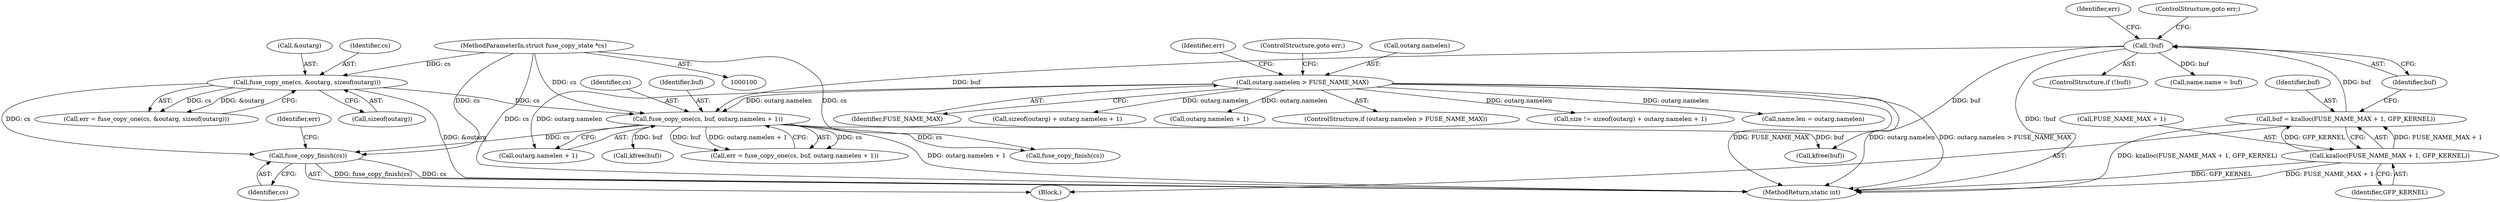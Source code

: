 digraph "0_linux_c2183d1e9b3f313dd8ba2b1b0197c8d9fb86a7ae@API" {
"1000253" [label="(Call,fuse_copy_finish(cs))"];
"1000186" [label="(Call,fuse_copy_one(cs, buf, outarg.namelen + 1))"];
"1000136" [label="(Call,fuse_copy_one(cs, &outarg, sizeof(outarg)))"];
"1000103" [label="(MethodParameterIn,struct fuse_copy_state *cs)"];
"1000121" [label="(Call,!buf)"];
"1000113" [label="(Call,buf = kzalloc(FUSE_NAME_MAX + 1, GFP_KERNEL))"];
"1000115" [label="(Call,kzalloc(FUSE_NAME_MAX + 1, GFP_KERNEL))"];
"1000150" [label="(Call,outarg.namelen > FUSE_NAME_MAX)"];
"1000116" [label="(Call,FUSE_NAME_MAX + 1)"];
"1000189" [label="(Call,outarg.namelen + 1)"];
"1000184" [label="(Call,err = fuse_copy_one(cs, buf, outarg.namelen + 1))"];
"1000125" [label="(Identifier,err)"];
"1000138" [label="(Call,&outarg)"];
"1000163" [label="(Call,sizeof(outarg) + outarg.namelen + 1)"];
"1000151" [label="(Call,outarg.namelen)"];
"1000114" [label="(Identifier,buf)"];
"1000197" [label="(Call,fuse_copy_finish(cs))"];
"1000157" [label="(Identifier,err)"];
"1000136" [label="(Call,fuse_copy_one(cs, &outarg, sizeof(outarg)))"];
"1000251" [label="(Call,kfree(buf))"];
"1000120" [label="(ControlStructure,if (!buf))"];
"1000115" [label="(Call,kzalloc(FUSE_NAME_MAX + 1, GFP_KERNEL))"];
"1000166" [label="(Call,outarg.namelen + 1)"];
"1000119" [label="(Identifier,GFP_KERNEL)"];
"1000253" [label="(Call,fuse_copy_finish(cs))"];
"1000256" [label="(Identifier,err)"];
"1000113" [label="(Call,buf = kzalloc(FUSE_NAME_MAX + 1, GFP_KERNEL))"];
"1000123" [label="(ControlStructure,goto err;)"];
"1000254" [label="(Identifier,cs)"];
"1000186" [label="(Call,fuse_copy_one(cs, buf, outarg.namelen + 1))"];
"1000137" [label="(Identifier,cs)"];
"1000187" [label="(Identifier,cs)"];
"1000257" [label="(MethodReturn,static int)"];
"1000150" [label="(Call,outarg.namelen > FUSE_NAME_MAX)"];
"1000246" [label="(Call,kfree(buf))"];
"1000149" [label="(ControlStructure,if (outarg.namelen > FUSE_NAME_MAX))"];
"1000172" [label="(Call,name.name = buf)"];
"1000161" [label="(Call,size != sizeof(outarg) + outarg.namelen + 1)"];
"1000134" [label="(Call,err = fuse_copy_one(cs, &outarg, sizeof(outarg)))"];
"1000177" [label="(Call,name.len = outarg.namelen)"];
"1000121" [label="(Call,!buf)"];
"1000155" [label="(ControlStructure,goto err;)"];
"1000122" [label="(Identifier,buf)"];
"1000103" [label="(MethodParameterIn,struct fuse_copy_state *cs)"];
"1000154" [label="(Identifier,FUSE_NAME_MAX)"];
"1000104" [label="(Block,)"];
"1000140" [label="(Call,sizeof(outarg))"];
"1000188" [label="(Identifier,buf)"];
"1000253" -> "1000104"  [label="AST: "];
"1000253" -> "1000254"  [label="CFG: "];
"1000254" -> "1000253"  [label="AST: "];
"1000256" -> "1000253"  [label="CFG: "];
"1000253" -> "1000257"  [label="DDG: fuse_copy_finish(cs)"];
"1000253" -> "1000257"  [label="DDG: cs"];
"1000186" -> "1000253"  [label="DDG: cs"];
"1000136" -> "1000253"  [label="DDG: cs"];
"1000103" -> "1000253"  [label="DDG: cs"];
"1000186" -> "1000184"  [label="AST: "];
"1000186" -> "1000189"  [label="CFG: "];
"1000187" -> "1000186"  [label="AST: "];
"1000188" -> "1000186"  [label="AST: "];
"1000189" -> "1000186"  [label="AST: "];
"1000184" -> "1000186"  [label="CFG: "];
"1000186" -> "1000257"  [label="DDG: outarg.namelen + 1"];
"1000186" -> "1000184"  [label="DDG: cs"];
"1000186" -> "1000184"  [label="DDG: buf"];
"1000186" -> "1000184"  [label="DDG: outarg.namelen + 1"];
"1000136" -> "1000186"  [label="DDG: cs"];
"1000103" -> "1000186"  [label="DDG: cs"];
"1000121" -> "1000186"  [label="DDG: buf"];
"1000150" -> "1000186"  [label="DDG: outarg.namelen"];
"1000186" -> "1000197"  [label="DDG: cs"];
"1000186" -> "1000246"  [label="DDG: buf"];
"1000186" -> "1000251"  [label="DDG: buf"];
"1000136" -> "1000134"  [label="AST: "];
"1000136" -> "1000140"  [label="CFG: "];
"1000137" -> "1000136"  [label="AST: "];
"1000138" -> "1000136"  [label="AST: "];
"1000140" -> "1000136"  [label="AST: "];
"1000134" -> "1000136"  [label="CFG: "];
"1000136" -> "1000257"  [label="DDG: &outarg"];
"1000136" -> "1000134"  [label="DDG: cs"];
"1000136" -> "1000134"  [label="DDG: &outarg"];
"1000103" -> "1000136"  [label="DDG: cs"];
"1000103" -> "1000100"  [label="AST: "];
"1000103" -> "1000257"  [label="DDG: cs"];
"1000103" -> "1000197"  [label="DDG: cs"];
"1000121" -> "1000120"  [label="AST: "];
"1000121" -> "1000122"  [label="CFG: "];
"1000122" -> "1000121"  [label="AST: "];
"1000123" -> "1000121"  [label="CFG: "];
"1000125" -> "1000121"  [label="CFG: "];
"1000121" -> "1000257"  [label="DDG: !buf"];
"1000113" -> "1000121"  [label="DDG: buf"];
"1000121" -> "1000172"  [label="DDG: buf"];
"1000121" -> "1000251"  [label="DDG: buf"];
"1000113" -> "1000104"  [label="AST: "];
"1000113" -> "1000115"  [label="CFG: "];
"1000114" -> "1000113"  [label="AST: "];
"1000115" -> "1000113"  [label="AST: "];
"1000122" -> "1000113"  [label="CFG: "];
"1000113" -> "1000257"  [label="DDG: kzalloc(FUSE_NAME_MAX + 1, GFP_KERNEL)"];
"1000115" -> "1000113"  [label="DDG: FUSE_NAME_MAX + 1"];
"1000115" -> "1000113"  [label="DDG: GFP_KERNEL"];
"1000115" -> "1000119"  [label="CFG: "];
"1000116" -> "1000115"  [label="AST: "];
"1000119" -> "1000115"  [label="AST: "];
"1000115" -> "1000257"  [label="DDG: GFP_KERNEL"];
"1000115" -> "1000257"  [label="DDG: FUSE_NAME_MAX + 1"];
"1000150" -> "1000149"  [label="AST: "];
"1000150" -> "1000154"  [label="CFG: "];
"1000151" -> "1000150"  [label="AST: "];
"1000154" -> "1000150"  [label="AST: "];
"1000155" -> "1000150"  [label="CFG: "];
"1000157" -> "1000150"  [label="CFG: "];
"1000150" -> "1000257"  [label="DDG: FUSE_NAME_MAX"];
"1000150" -> "1000257"  [label="DDG: outarg.namelen"];
"1000150" -> "1000257"  [label="DDG: outarg.namelen > FUSE_NAME_MAX"];
"1000150" -> "1000161"  [label="DDG: outarg.namelen"];
"1000150" -> "1000163"  [label="DDG: outarg.namelen"];
"1000150" -> "1000166"  [label="DDG: outarg.namelen"];
"1000150" -> "1000177"  [label="DDG: outarg.namelen"];
"1000150" -> "1000189"  [label="DDG: outarg.namelen"];
}
